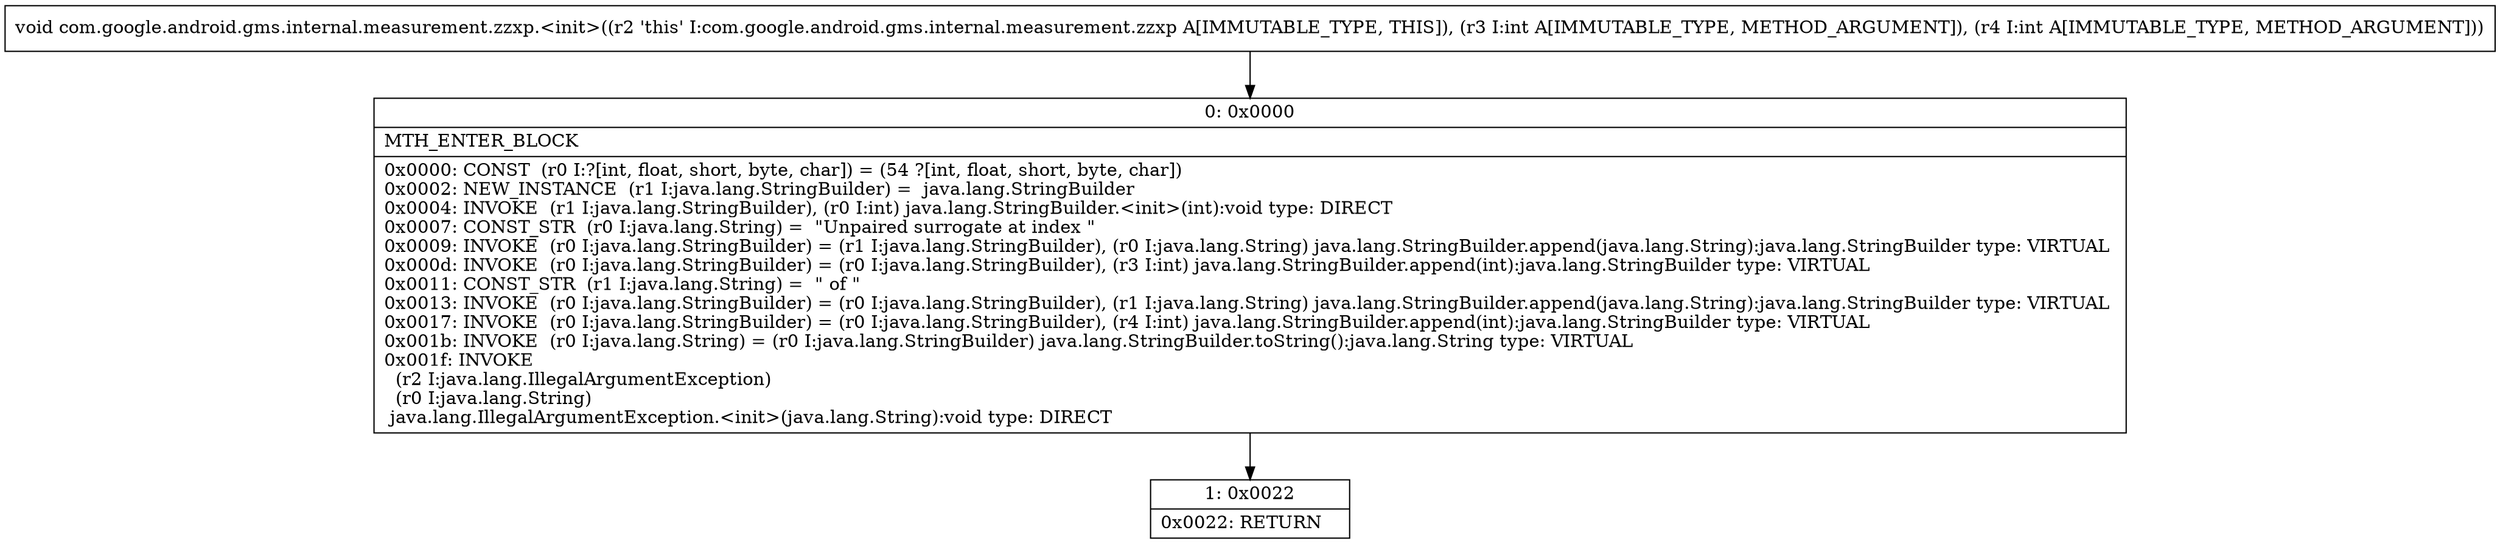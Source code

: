 digraph "CFG forcom.google.android.gms.internal.measurement.zzxp.\<init\>(II)V" {
Node_0 [shape=record,label="{0\:\ 0x0000|MTH_ENTER_BLOCK\l|0x0000: CONST  (r0 I:?[int, float, short, byte, char]) = (54 ?[int, float, short, byte, char]) \l0x0002: NEW_INSTANCE  (r1 I:java.lang.StringBuilder) =  java.lang.StringBuilder \l0x0004: INVOKE  (r1 I:java.lang.StringBuilder), (r0 I:int) java.lang.StringBuilder.\<init\>(int):void type: DIRECT \l0x0007: CONST_STR  (r0 I:java.lang.String) =  \"Unpaired surrogate at index \" \l0x0009: INVOKE  (r0 I:java.lang.StringBuilder) = (r1 I:java.lang.StringBuilder), (r0 I:java.lang.String) java.lang.StringBuilder.append(java.lang.String):java.lang.StringBuilder type: VIRTUAL \l0x000d: INVOKE  (r0 I:java.lang.StringBuilder) = (r0 I:java.lang.StringBuilder), (r3 I:int) java.lang.StringBuilder.append(int):java.lang.StringBuilder type: VIRTUAL \l0x0011: CONST_STR  (r1 I:java.lang.String) =  \" of \" \l0x0013: INVOKE  (r0 I:java.lang.StringBuilder) = (r0 I:java.lang.StringBuilder), (r1 I:java.lang.String) java.lang.StringBuilder.append(java.lang.String):java.lang.StringBuilder type: VIRTUAL \l0x0017: INVOKE  (r0 I:java.lang.StringBuilder) = (r0 I:java.lang.StringBuilder), (r4 I:int) java.lang.StringBuilder.append(int):java.lang.StringBuilder type: VIRTUAL \l0x001b: INVOKE  (r0 I:java.lang.String) = (r0 I:java.lang.StringBuilder) java.lang.StringBuilder.toString():java.lang.String type: VIRTUAL \l0x001f: INVOKE  \l  (r2 I:java.lang.IllegalArgumentException)\l  (r0 I:java.lang.String)\l java.lang.IllegalArgumentException.\<init\>(java.lang.String):void type: DIRECT \l}"];
Node_1 [shape=record,label="{1\:\ 0x0022|0x0022: RETURN   \l}"];
MethodNode[shape=record,label="{void com.google.android.gms.internal.measurement.zzxp.\<init\>((r2 'this' I:com.google.android.gms.internal.measurement.zzxp A[IMMUTABLE_TYPE, THIS]), (r3 I:int A[IMMUTABLE_TYPE, METHOD_ARGUMENT]), (r4 I:int A[IMMUTABLE_TYPE, METHOD_ARGUMENT])) }"];
MethodNode -> Node_0;
Node_0 -> Node_1;
}

